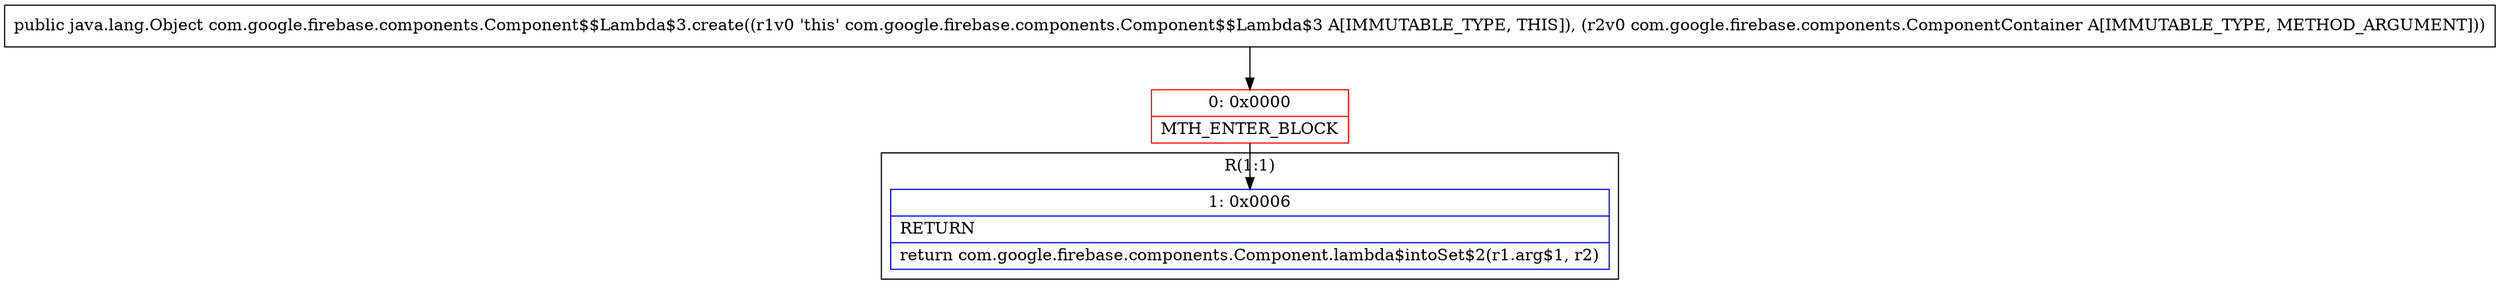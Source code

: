 digraph "CFG forcom.google.firebase.components.Component$$Lambda$3.create(Lcom\/google\/firebase\/components\/ComponentContainer;)Ljava\/lang\/Object;" {
subgraph cluster_Region_891095184 {
label = "R(1:1)";
node [shape=record,color=blue];
Node_1 [shape=record,label="{1\:\ 0x0006|RETURN\l|return com.google.firebase.components.Component.lambda$intoSet$2(r1.arg$1, r2)\l}"];
}
Node_0 [shape=record,color=red,label="{0\:\ 0x0000|MTH_ENTER_BLOCK\l}"];
MethodNode[shape=record,label="{public java.lang.Object com.google.firebase.components.Component$$Lambda$3.create((r1v0 'this' com.google.firebase.components.Component$$Lambda$3 A[IMMUTABLE_TYPE, THIS]), (r2v0 com.google.firebase.components.ComponentContainer A[IMMUTABLE_TYPE, METHOD_ARGUMENT])) }"];
MethodNode -> Node_0;
Node_0 -> Node_1;
}


